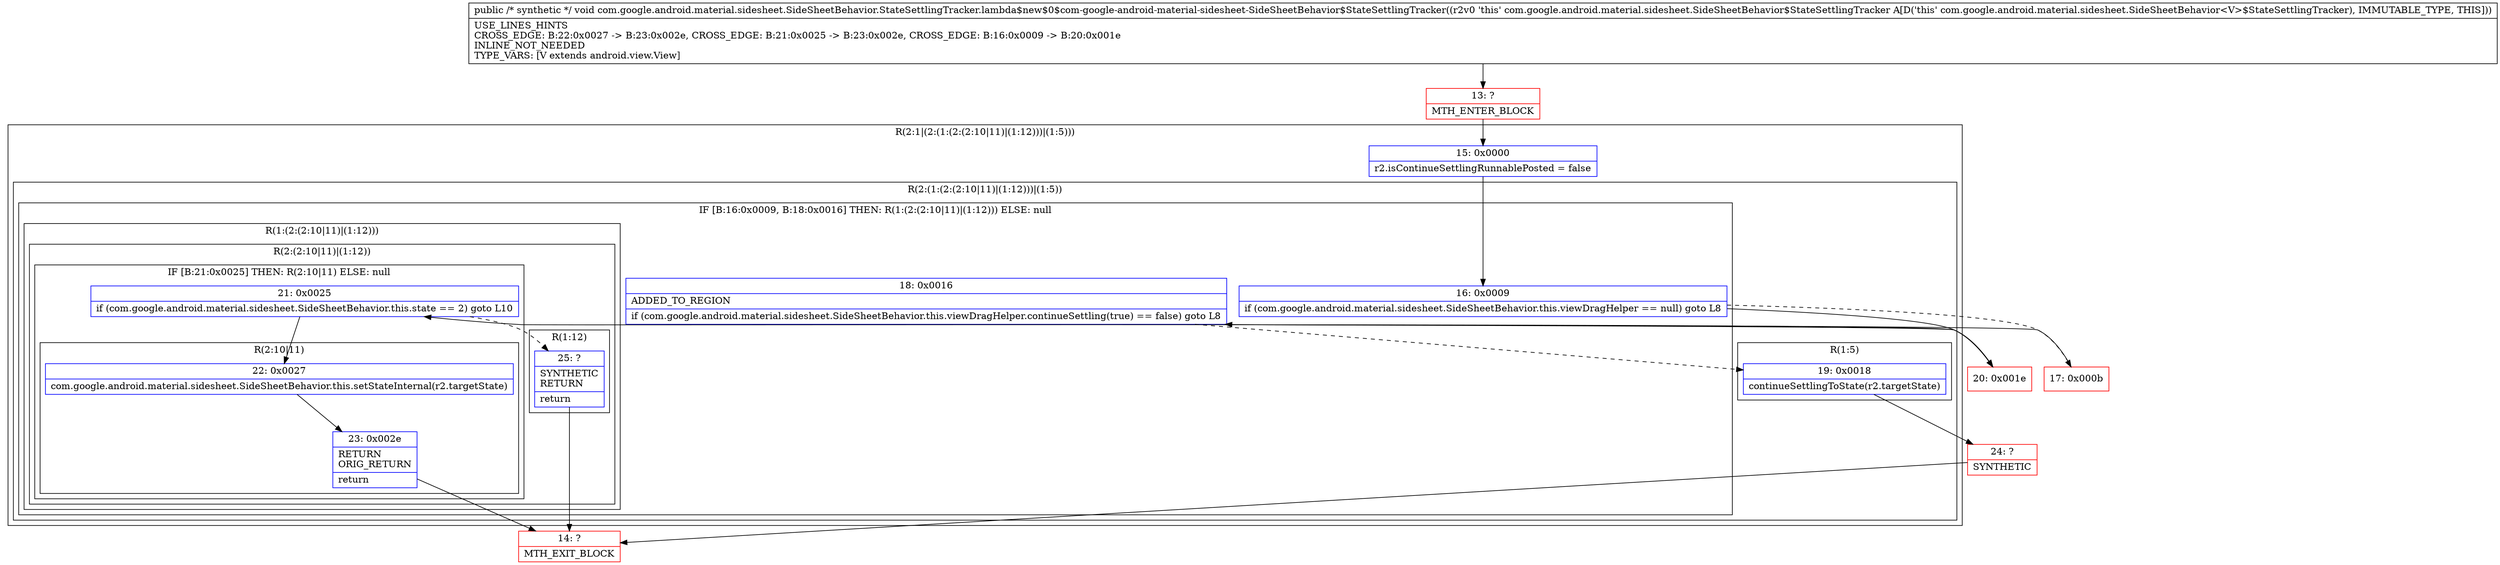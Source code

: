 digraph "CFG forcom.google.android.material.sidesheet.SideSheetBehavior.StateSettlingTracker.lambda$new$0$com\-google\-android\-material\-sidesheet\-SideSheetBehavior$StateSettlingTracker()V" {
subgraph cluster_Region_757452110 {
label = "R(2:1|(2:(1:(2:(2:10|11)|(1:12)))|(1:5)))";
node [shape=record,color=blue];
Node_15 [shape=record,label="{15\:\ 0x0000|r2.isContinueSettlingRunnablePosted = false\l}"];
subgraph cluster_Region_718749163 {
label = "R(2:(1:(2:(2:10|11)|(1:12)))|(1:5))";
node [shape=record,color=blue];
subgraph cluster_IfRegion_472287378 {
label = "IF [B:16:0x0009, B:18:0x0016] THEN: R(1:(2:(2:10|11)|(1:12))) ELSE: null";
node [shape=record,color=blue];
Node_16 [shape=record,label="{16\:\ 0x0009|if (com.google.android.material.sidesheet.SideSheetBehavior.this.viewDragHelper == null) goto L8\l}"];
Node_18 [shape=record,label="{18\:\ 0x0016|ADDED_TO_REGION\l|if (com.google.android.material.sidesheet.SideSheetBehavior.this.viewDragHelper.continueSettling(true) == false) goto L8\l}"];
subgraph cluster_Region_1418241589 {
label = "R(1:(2:(2:10|11)|(1:12)))";
node [shape=record,color=blue];
subgraph cluster_Region_1472482903 {
label = "R(2:(2:10|11)|(1:12))";
node [shape=record,color=blue];
subgraph cluster_IfRegion_1156516129 {
label = "IF [B:21:0x0025] THEN: R(2:10|11) ELSE: null";
node [shape=record,color=blue];
Node_21 [shape=record,label="{21\:\ 0x0025|if (com.google.android.material.sidesheet.SideSheetBehavior.this.state == 2) goto L10\l}"];
subgraph cluster_Region_1822780214 {
label = "R(2:10|11)";
node [shape=record,color=blue];
Node_22 [shape=record,label="{22\:\ 0x0027|com.google.android.material.sidesheet.SideSheetBehavior.this.setStateInternal(r2.targetState)\l}"];
Node_23 [shape=record,label="{23\:\ 0x002e|RETURN\lORIG_RETURN\l|return\l}"];
}
}
subgraph cluster_Region_2106442137 {
label = "R(1:12)";
node [shape=record,color=blue];
Node_25 [shape=record,label="{25\:\ ?|SYNTHETIC\lRETURN\l|return\l}"];
}
}
}
}
subgraph cluster_Region_147754633 {
label = "R(1:5)";
node [shape=record,color=blue];
Node_19 [shape=record,label="{19\:\ 0x0018|continueSettlingToState(r2.targetState)\l}"];
}
}
}
Node_13 [shape=record,color=red,label="{13\:\ ?|MTH_ENTER_BLOCK\l}"];
Node_17 [shape=record,color=red,label="{17\:\ 0x000b}"];
Node_24 [shape=record,color=red,label="{24\:\ ?|SYNTHETIC\l}"];
Node_14 [shape=record,color=red,label="{14\:\ ?|MTH_EXIT_BLOCK\l}"];
Node_20 [shape=record,color=red,label="{20\:\ 0x001e}"];
MethodNode[shape=record,label="{public \/* synthetic *\/ void com.google.android.material.sidesheet.SideSheetBehavior.StateSettlingTracker.lambda$new$0$com\-google\-android\-material\-sidesheet\-SideSheetBehavior$StateSettlingTracker((r2v0 'this' com.google.android.material.sidesheet.SideSheetBehavior$StateSettlingTracker A[D('this' com.google.android.material.sidesheet.SideSheetBehavior\<V\>$StateSettlingTracker), IMMUTABLE_TYPE, THIS]))  | USE_LINES_HINTS\lCROSS_EDGE: B:22:0x0027 \-\> B:23:0x002e, CROSS_EDGE: B:21:0x0025 \-\> B:23:0x002e, CROSS_EDGE: B:16:0x0009 \-\> B:20:0x001e\lINLINE_NOT_NEEDED\lTYPE_VARS: [V extends android.view.View]\l}"];
MethodNode -> Node_13;Node_15 -> Node_16;
Node_16 -> Node_17[style=dashed];
Node_16 -> Node_20;
Node_18 -> Node_19[style=dashed];
Node_18 -> Node_20;
Node_21 -> Node_22;
Node_21 -> Node_25[style=dashed];
Node_22 -> Node_23;
Node_23 -> Node_14;
Node_25 -> Node_14;
Node_19 -> Node_24;
Node_13 -> Node_15;
Node_17 -> Node_18;
Node_24 -> Node_14;
Node_20 -> Node_21;
}

